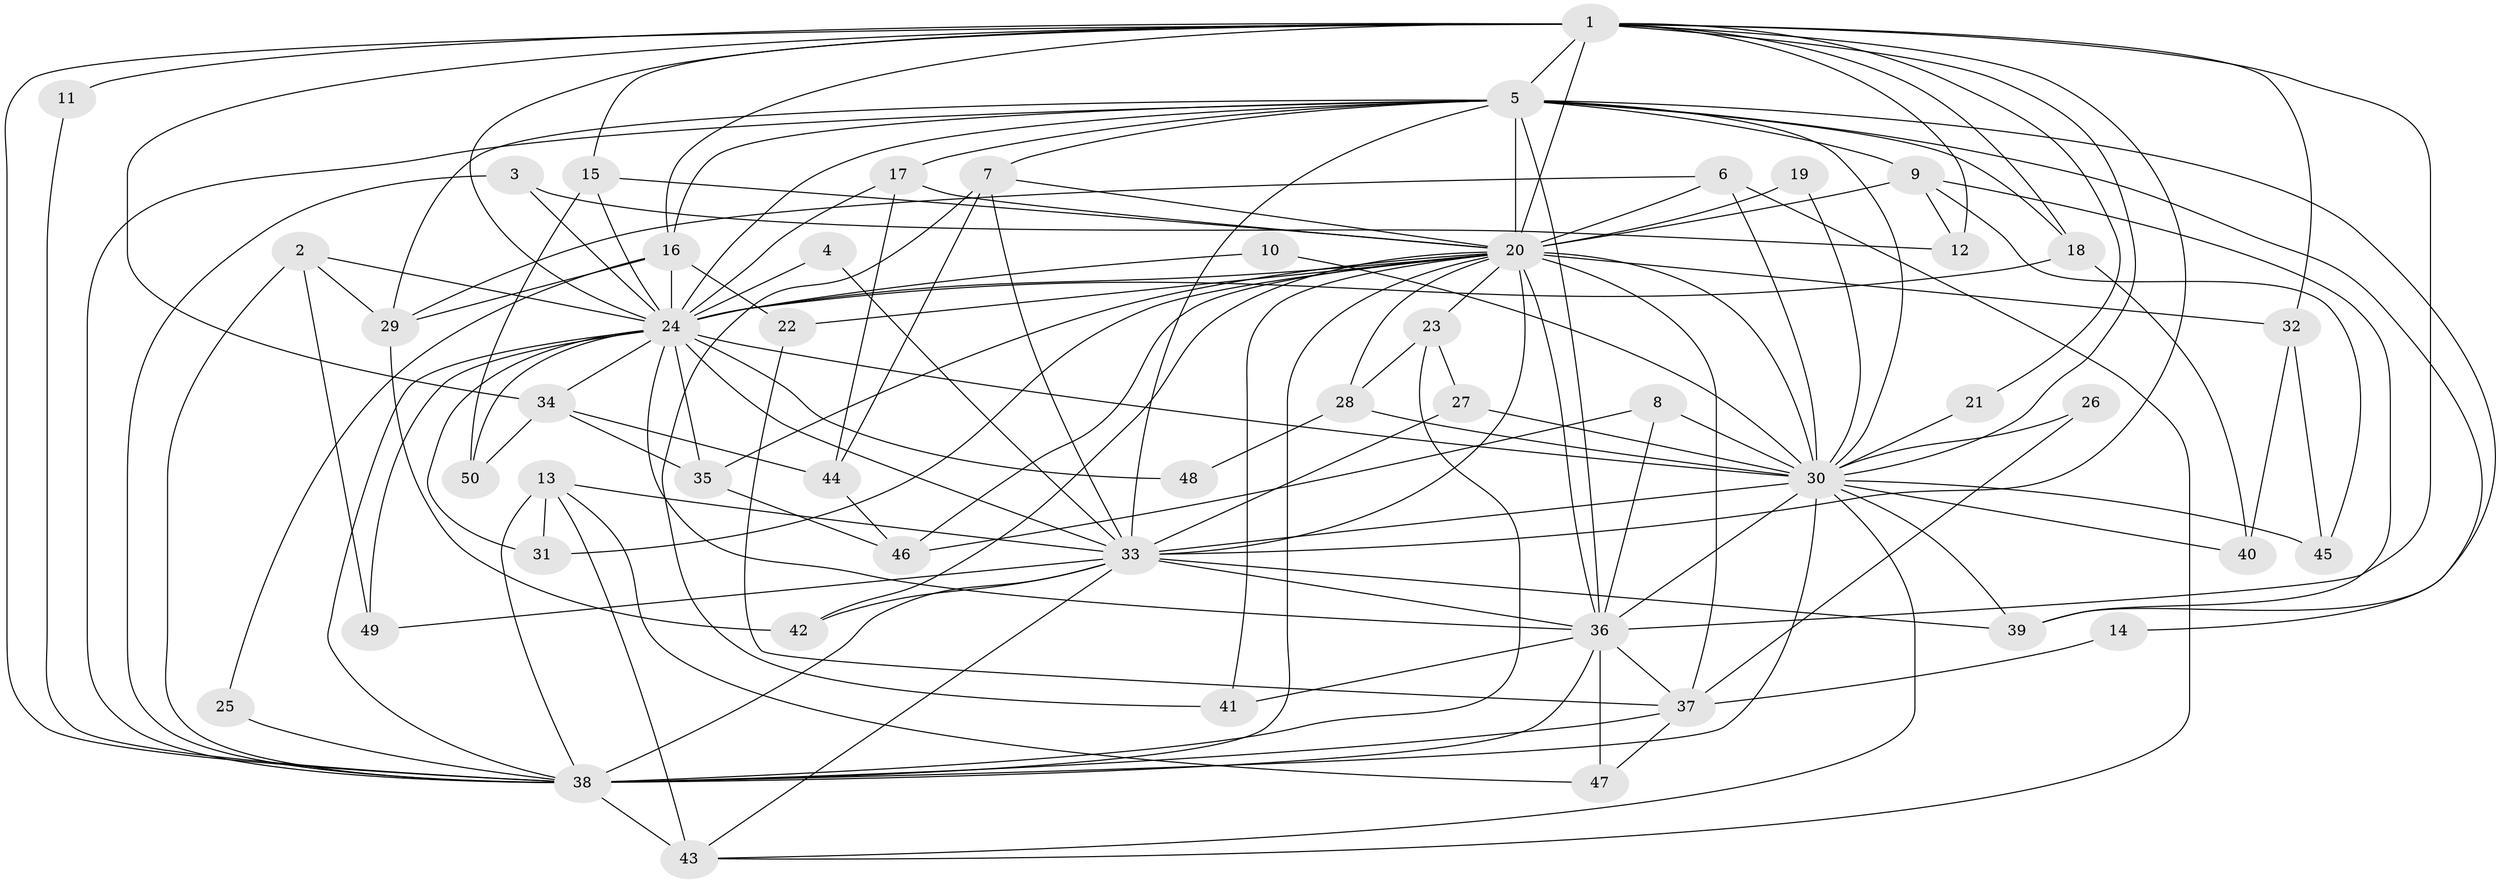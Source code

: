 // original degree distribution, {26: 0.020202020202020204, 15: 0.020202020202020204, 13: 0.020202020202020204, 18: 0.010101010101010102, 17: 0.010101010101010102, 32: 0.010101010101010102, 20: 0.010101010101010102, 5: 0.050505050505050504, 4: 0.1111111111111111, 3: 0.18181818181818182, 2: 0.5151515151515151, 6: 0.030303030303030304, 8: 0.010101010101010102}
// Generated by graph-tools (version 1.1) at 2025/01/03/09/25 03:01:25]
// undirected, 50 vertices, 141 edges
graph export_dot {
graph [start="1"]
  node [color=gray90,style=filled];
  1;
  2;
  3;
  4;
  5;
  6;
  7;
  8;
  9;
  10;
  11;
  12;
  13;
  14;
  15;
  16;
  17;
  18;
  19;
  20;
  21;
  22;
  23;
  24;
  25;
  26;
  27;
  28;
  29;
  30;
  31;
  32;
  33;
  34;
  35;
  36;
  37;
  38;
  39;
  40;
  41;
  42;
  43;
  44;
  45;
  46;
  47;
  48;
  49;
  50;
  1 -- 5 [weight=4.0];
  1 -- 11 [weight=1.0];
  1 -- 12 [weight=1.0];
  1 -- 15 [weight=1.0];
  1 -- 16 [weight=1.0];
  1 -- 18 [weight=1.0];
  1 -- 20 [weight=2.0];
  1 -- 21 [weight=1.0];
  1 -- 24 [weight=3.0];
  1 -- 30 [weight=2.0];
  1 -- 32 [weight=2.0];
  1 -- 33 [weight=2.0];
  1 -- 34 [weight=2.0];
  1 -- 36 [weight=3.0];
  1 -- 38 [weight=2.0];
  2 -- 24 [weight=1.0];
  2 -- 29 [weight=1.0];
  2 -- 38 [weight=1.0];
  2 -- 49 [weight=1.0];
  3 -- 12 [weight=1.0];
  3 -- 24 [weight=1.0];
  3 -- 38 [weight=1.0];
  4 -- 24 [weight=1.0];
  4 -- 33 [weight=1.0];
  5 -- 7 [weight=1.0];
  5 -- 9 [weight=1.0];
  5 -- 14 [weight=1.0];
  5 -- 16 [weight=1.0];
  5 -- 17 [weight=1.0];
  5 -- 18 [weight=1.0];
  5 -- 20 [weight=2.0];
  5 -- 24 [weight=4.0];
  5 -- 29 [weight=1.0];
  5 -- 30 [weight=2.0];
  5 -- 33 [weight=2.0];
  5 -- 36 [weight=2.0];
  5 -- 38 [weight=2.0];
  5 -- 39 [weight=1.0];
  6 -- 20 [weight=1.0];
  6 -- 29 [weight=1.0];
  6 -- 30 [weight=2.0];
  6 -- 43 [weight=1.0];
  7 -- 20 [weight=1.0];
  7 -- 33 [weight=1.0];
  7 -- 41 [weight=1.0];
  7 -- 44 [weight=1.0];
  8 -- 30 [weight=1.0];
  8 -- 36 [weight=1.0];
  8 -- 46 [weight=1.0];
  9 -- 12 [weight=1.0];
  9 -- 20 [weight=1.0];
  9 -- 39 [weight=1.0];
  9 -- 45 [weight=1.0];
  10 -- 24 [weight=1.0];
  10 -- 30 [weight=1.0];
  11 -- 38 [weight=1.0];
  13 -- 31 [weight=1.0];
  13 -- 33 [weight=1.0];
  13 -- 38 [weight=1.0];
  13 -- 43 [weight=1.0];
  13 -- 47 [weight=1.0];
  14 -- 37 [weight=1.0];
  15 -- 20 [weight=1.0];
  15 -- 24 [weight=1.0];
  15 -- 50 [weight=1.0];
  16 -- 22 [weight=1.0];
  16 -- 24 [weight=1.0];
  16 -- 25 [weight=1.0];
  16 -- 29 [weight=1.0];
  17 -- 20 [weight=1.0];
  17 -- 24 [weight=1.0];
  17 -- 44 [weight=1.0];
  18 -- 24 [weight=1.0];
  18 -- 40 [weight=1.0];
  19 -- 20 [weight=1.0];
  19 -- 30 [weight=1.0];
  20 -- 22 [weight=1.0];
  20 -- 23 [weight=1.0];
  20 -- 24 [weight=1.0];
  20 -- 28 [weight=1.0];
  20 -- 30 [weight=2.0];
  20 -- 31 [weight=1.0];
  20 -- 32 [weight=2.0];
  20 -- 33 [weight=2.0];
  20 -- 35 [weight=1.0];
  20 -- 36 [weight=2.0];
  20 -- 37 [weight=2.0];
  20 -- 38 [weight=2.0];
  20 -- 41 [weight=1.0];
  20 -- 42 [weight=1.0];
  20 -- 46 [weight=1.0];
  21 -- 30 [weight=2.0];
  22 -- 37 [weight=1.0];
  23 -- 27 [weight=1.0];
  23 -- 28 [weight=1.0];
  23 -- 38 [weight=1.0];
  24 -- 30 [weight=1.0];
  24 -- 31 [weight=1.0];
  24 -- 33 [weight=1.0];
  24 -- 34 [weight=1.0];
  24 -- 35 [weight=1.0];
  24 -- 36 [weight=1.0];
  24 -- 38 [weight=1.0];
  24 -- 48 [weight=1.0];
  24 -- 49 [weight=1.0];
  24 -- 50 [weight=1.0];
  25 -- 38 [weight=1.0];
  26 -- 30 [weight=1.0];
  26 -- 37 [weight=1.0];
  27 -- 30 [weight=1.0];
  27 -- 33 [weight=1.0];
  28 -- 30 [weight=2.0];
  28 -- 48 [weight=1.0];
  29 -- 42 [weight=1.0];
  30 -- 33 [weight=1.0];
  30 -- 36 [weight=1.0];
  30 -- 38 [weight=2.0];
  30 -- 39 [weight=1.0];
  30 -- 40 [weight=1.0];
  30 -- 43 [weight=1.0];
  30 -- 45 [weight=1.0];
  32 -- 40 [weight=1.0];
  32 -- 45 [weight=1.0];
  33 -- 36 [weight=1.0];
  33 -- 38 [weight=1.0];
  33 -- 39 [weight=1.0];
  33 -- 42 [weight=1.0];
  33 -- 43 [weight=1.0];
  33 -- 49 [weight=1.0];
  34 -- 35 [weight=1.0];
  34 -- 44 [weight=1.0];
  34 -- 50 [weight=1.0];
  35 -- 46 [weight=1.0];
  36 -- 37 [weight=1.0];
  36 -- 38 [weight=1.0];
  36 -- 41 [weight=1.0];
  36 -- 47 [weight=1.0];
  37 -- 38 [weight=1.0];
  37 -- 47 [weight=1.0];
  38 -- 43 [weight=2.0];
  44 -- 46 [weight=1.0];
}
